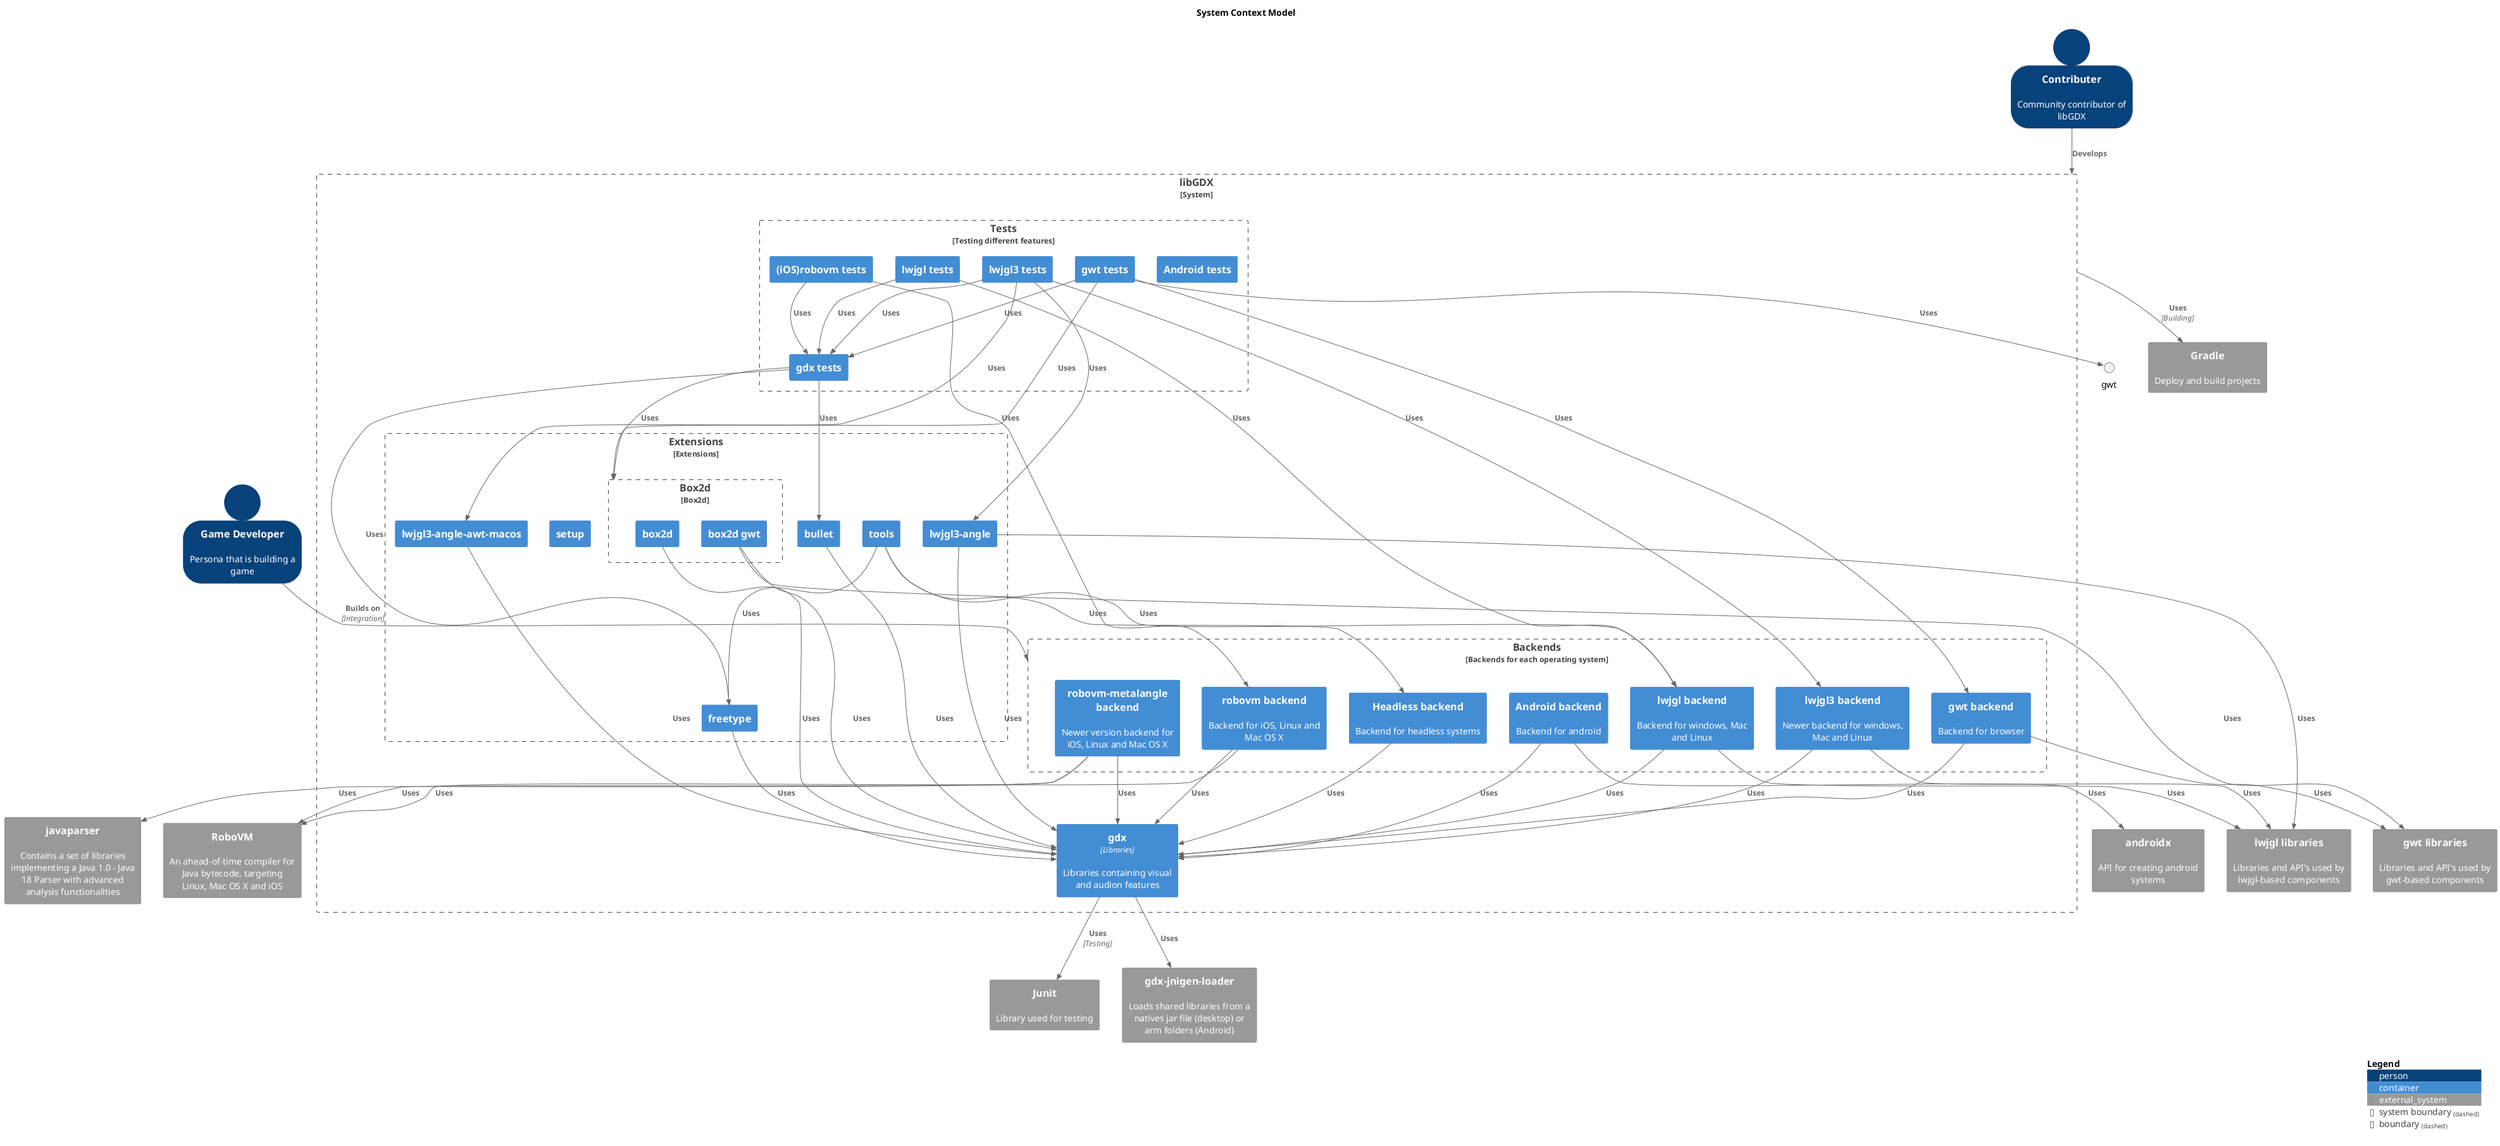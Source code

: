 @startuml libGDX container context
!include <C4/C4_Container>

SHOW_PERSON_OUTLINE()

title System Context Model


System_Boundary(libGDX, "libGDX") {
    'Here should be all the things that are included in libGDX
    'Container(backends, "Backends", "", "Backends for each operating system")
    
    Boundary(backends, "Backends", "Backends for each operating system") {
        'Different backend modules
        Container(gdx_backends_android, "Android backend", "", "Backend for android")
        Container(gdx_backends_headless, "Headless backend", "", "Backend for headless systems")
        Container(gdx_backends_lwjgl, "lwjgl backend", "", "Backend for windows, Mac and Linux")
        Container(gdx_backends_lwjgl3, "lwjgl3 backend", "", "Newer backend for windows, Mac and Linux")
        Container(gdx_backends_robovm, "robovm backend", "", "Backend for iOS, Linux and Mac OS X")
        Container(gdx_backends_robovm_metalangle, "robovm-metalangle backend", "", "Newer version backend for iOS, Linux and Mac OS X")
        Container(gdx_backends_gwt, "gwt backend", "", "Backend for browser")
    }

    'Different extension modules
    'Container(extensions, "Extensions", "")
    Boundary(extensions, "Extensions", "Extensions") {
        
        'box2d has 2 child modules
        'Container(gdx_box2d, "box2d (parent)", "")
        Boundary(gdx_box2d, "Box2d", "Box2d") {
            Container(gdx_box2d_box2d, "box2d", "")
            Container(gdx_box2d_gwt, "box2d gwt", "")
        }

        Container(gdx_bullet, "bullet", "")
        Container(gdx_freetype, "freetype", "")
        Container(gdx_lwjgl3_angle, "lwjgl3-angle", "")
        Container(gdx_lwjgl3_angle_awt_macos, "lwjgl3-angle-awt-macos", "")
        Container(gdx_setup, "setup", "")
        Container(gdx_tools, "tools", "")
    }

    Container(gdx, "gdx", "Libraries", "Libraries containing visual and audion features")

    'Container(tests, "Tests", "Testing different features")
    Boundary(tests, "Tests", "Testing different features") {
        'Different test modules
        Container(gdx_tests_android, "Android tests", "")
        Container(gdx_tests_gwt, "gwt tests", "")
        Container(gdx_tests_iosrobovm, "(iOS)robovm tests", "")
        Container(gdx_tests_lwjgl, "lwjgl tests", "")
        Container(gdx_tests_lwjgl3, "lwjgl3 tests", "")
        Container(gdx_tests, "gdx tests", "")
    }
    
}

Person(contributers, "Contributer", "Community contributor of libGDX")
Person(game_developer, "Game Developer", "Persona that is building a game")

System_Ext(junit, "Junit", "Library used for testing")
System_Ext(gdx_jnigen_loader, "gdx-jnigen-loader", "Loads shared libraries from a natives jar file (desktop) or arm folders (Android)")
System_Ext(androidx, "androidx", "API for creating android systems")
'System_Ext(jsinterop, "JsInterop Annotations", "A set of java annotations that drive the javascript code generation of gwt")
'System_Ext(gwt, "gwt", "Write client-side applications in Java and deploy them as JavaScript")
'Combined ^
System_Ext(gwt_lib, "gwt libraries", "Libraries and API's used by gwt-based components")

'System_Ext(lwjgl, "lwjgl(3)", "Lightweight Java Game Library")
'System_Ext(jlayer, "JLayer (gdx)", "Universal decorator for Swing components, specialized for libgdx")
'System_Ext(jorbis, "jorbis", "JOrbis accepts Ogg Vorbis bitstreams and decodes them to raw PCM")
System_Ext(lwjgl_lib, "lwjgl libraries", "Libraries and API's used by lwjgl-based components")

System_Ext(robovm, "RoboVM", "An ahead-of-time compiler for Java bytecode, targeting Linux, Mac OS X and iOS")
System_Ext(javaparser, "javaparser", "Contains a set of libraries implementing a Java 1.0 - Java 18 Parser with advanced analysis functionalities")
System_Ext(gradle, "Gradle", "Deploy and build projects")


'Relation gdx_backends_### --> tools
Rel(gdx_backends_android, gdx, "Uses")
Rel(gdx_backends_android, androidx, "Uses")

Rel(gdx_backends_gwt, gdx, "Uses")
Rel(gdx_backends_gwt, gwt_lib, "Uses")

Rel(gdx_backends_headless, gdx, "Uses")

Rel(gdx_backends_lwjgl, gdx, "Uses")
Rel(gdx_backends_lwjgl, lwjgl_lib, "Uses")

Rel(gdx_backends_lwjgl3, gdx, "Uses")
Rel(gdx_backends_lwjgl3, lwjgl_lib, "Uses")


Rel(gdx_backends_robovm, gdx, "Uses")
Rel(gdx_backends_robovm, robovm, "Uses")

Rel(gdx_backends_robovm_metalangle, gdx, "Uses")
Rel(gdx_backends_robovm_metalangle, robovm, "Uses")
Rel(gdx_backends_robovm_metalangle, javaparser, "Uses")




'Relation gdx_### --> tools
Rel(gdx_bullet, gdx, "Uses")

Rel(gdx_freetype, gdx, "Uses")

Rel(gdx_lwjgl3_angle, gdx, "Uses")
Rel(gdx_lwjgl3_angle, lwjgl_lib, "Uses")

Rel(gdx_lwjgl3_angle_awt_macos, gdx, "Uses")

Rel(gdx_tools, gdx_backends_lwjgl, "Uses")
Rel(gdx_tools, gdx_freetype, "Uses")
Rel(gdx_tools, gdx_backends_headless, "Uses")

Rel(gdx_tests, gdx_box2d, "Uses")
Rel(gdx_tests, gdx_bullet, "Uses")
Rel(gdx_tests, gdx_freetype, "Uses")


'Relation gdx_tests_### --> tools
Rel(gdx_tests_gwt, gwt, "Uses")
'javax.servlet:javax.servlet-api:3.1.0
'javax.websocket:javax.websocket-api:1.0
'org.gwtproject:gwt-codeserver:2.10.0
Rel(gdx_tests_gwt, gdx_tests, "Uses")
Rel(gdx_tests_gwt, gdx_backends_gwt, "Uses")
Rel(gdx_tests_gwt, gdx_box2d, "Uses")
'org.gretty:gretty-runner-jetty10:3.1.0
'org.springframework:springloaded:1.2.8.RELEASE
'org.codehaus.groovy:groovy-cli-commons:3.0.17

Rel(gdx_tests_iosrobovm, gdx_tests, "Uses")
Rel(gdx_tests_iosrobovm, gdx_backends_robovm, "Uses")

Rel(gdx_tests_lwjgl, gdx_tests, "Uses")
Rel(gdx_tests_lwjgl, gdx_backends_lwjgl, "Uses")

Rel(gdx_tests_lwjgl3, gdx_tests, "Uses")
Rel(gdx_tests_lwjgl3, gdx_backends_lwjgl3, "Uses")
Rel(gdx_tests_lwjgl3, gdx_lwjgl3_angle, "Uses")
Rel(gdx_tests_lwjgl3, gdx_lwjgl3_angle_awt_macos, "Uses")

'Relations gdx_box2d_### --> tools
Rel(gdx_box2d_box2d, gdx, "Uses")

Rel(gdx_box2d_gwt, gdx, "Uses")
Rel(gdx_box2d_gwt, gwt_lib, "Uses")

'Relations gdx --> tools
Rel(gdx, gdx_jnigen_loader, "Uses")
Rel(gdx, junit, "Uses", "Testing")


Rel(game_developer, backends, "Builds on", "Integration")
Rel(contributers, libGDX, "Develops")

Rel(libGDX, gradle, "Uses", "Building")

SHOW_LEGEND()

@enduml